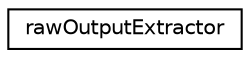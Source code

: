 digraph "Graphical Class Hierarchy"
{
  edge [fontname="Helvetica",fontsize="10",labelfontname="Helvetica",labelfontsize="10"];
  node [fontname="Helvetica",fontsize="10",shape=record];
  rankdir="LR";
  Node1 [label="rawOutputExtractor",height=0.2,width=0.4,color="black", fillcolor="white", style="filled",URL="$classraw_output_extractor.html"];
}
